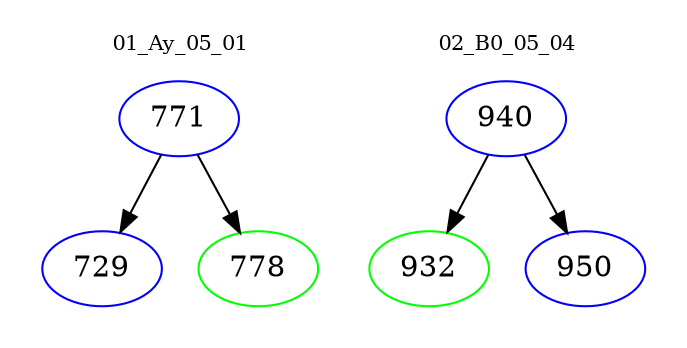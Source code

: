 digraph{
subgraph cluster_0 {
color = white
label = "01_Ay_05_01";
fontsize=10;
T0_771 [label="771", color="blue"]
T0_771 -> T0_729 [color="black"]
T0_729 [label="729", color="blue"]
T0_771 -> T0_778 [color="black"]
T0_778 [label="778", color="green"]
}
subgraph cluster_1 {
color = white
label = "02_B0_05_04";
fontsize=10;
T1_940 [label="940", color="blue"]
T1_940 -> T1_932 [color="black"]
T1_932 [label="932", color="green"]
T1_940 -> T1_950 [color="black"]
T1_950 [label="950", color="blue"]
}
}
